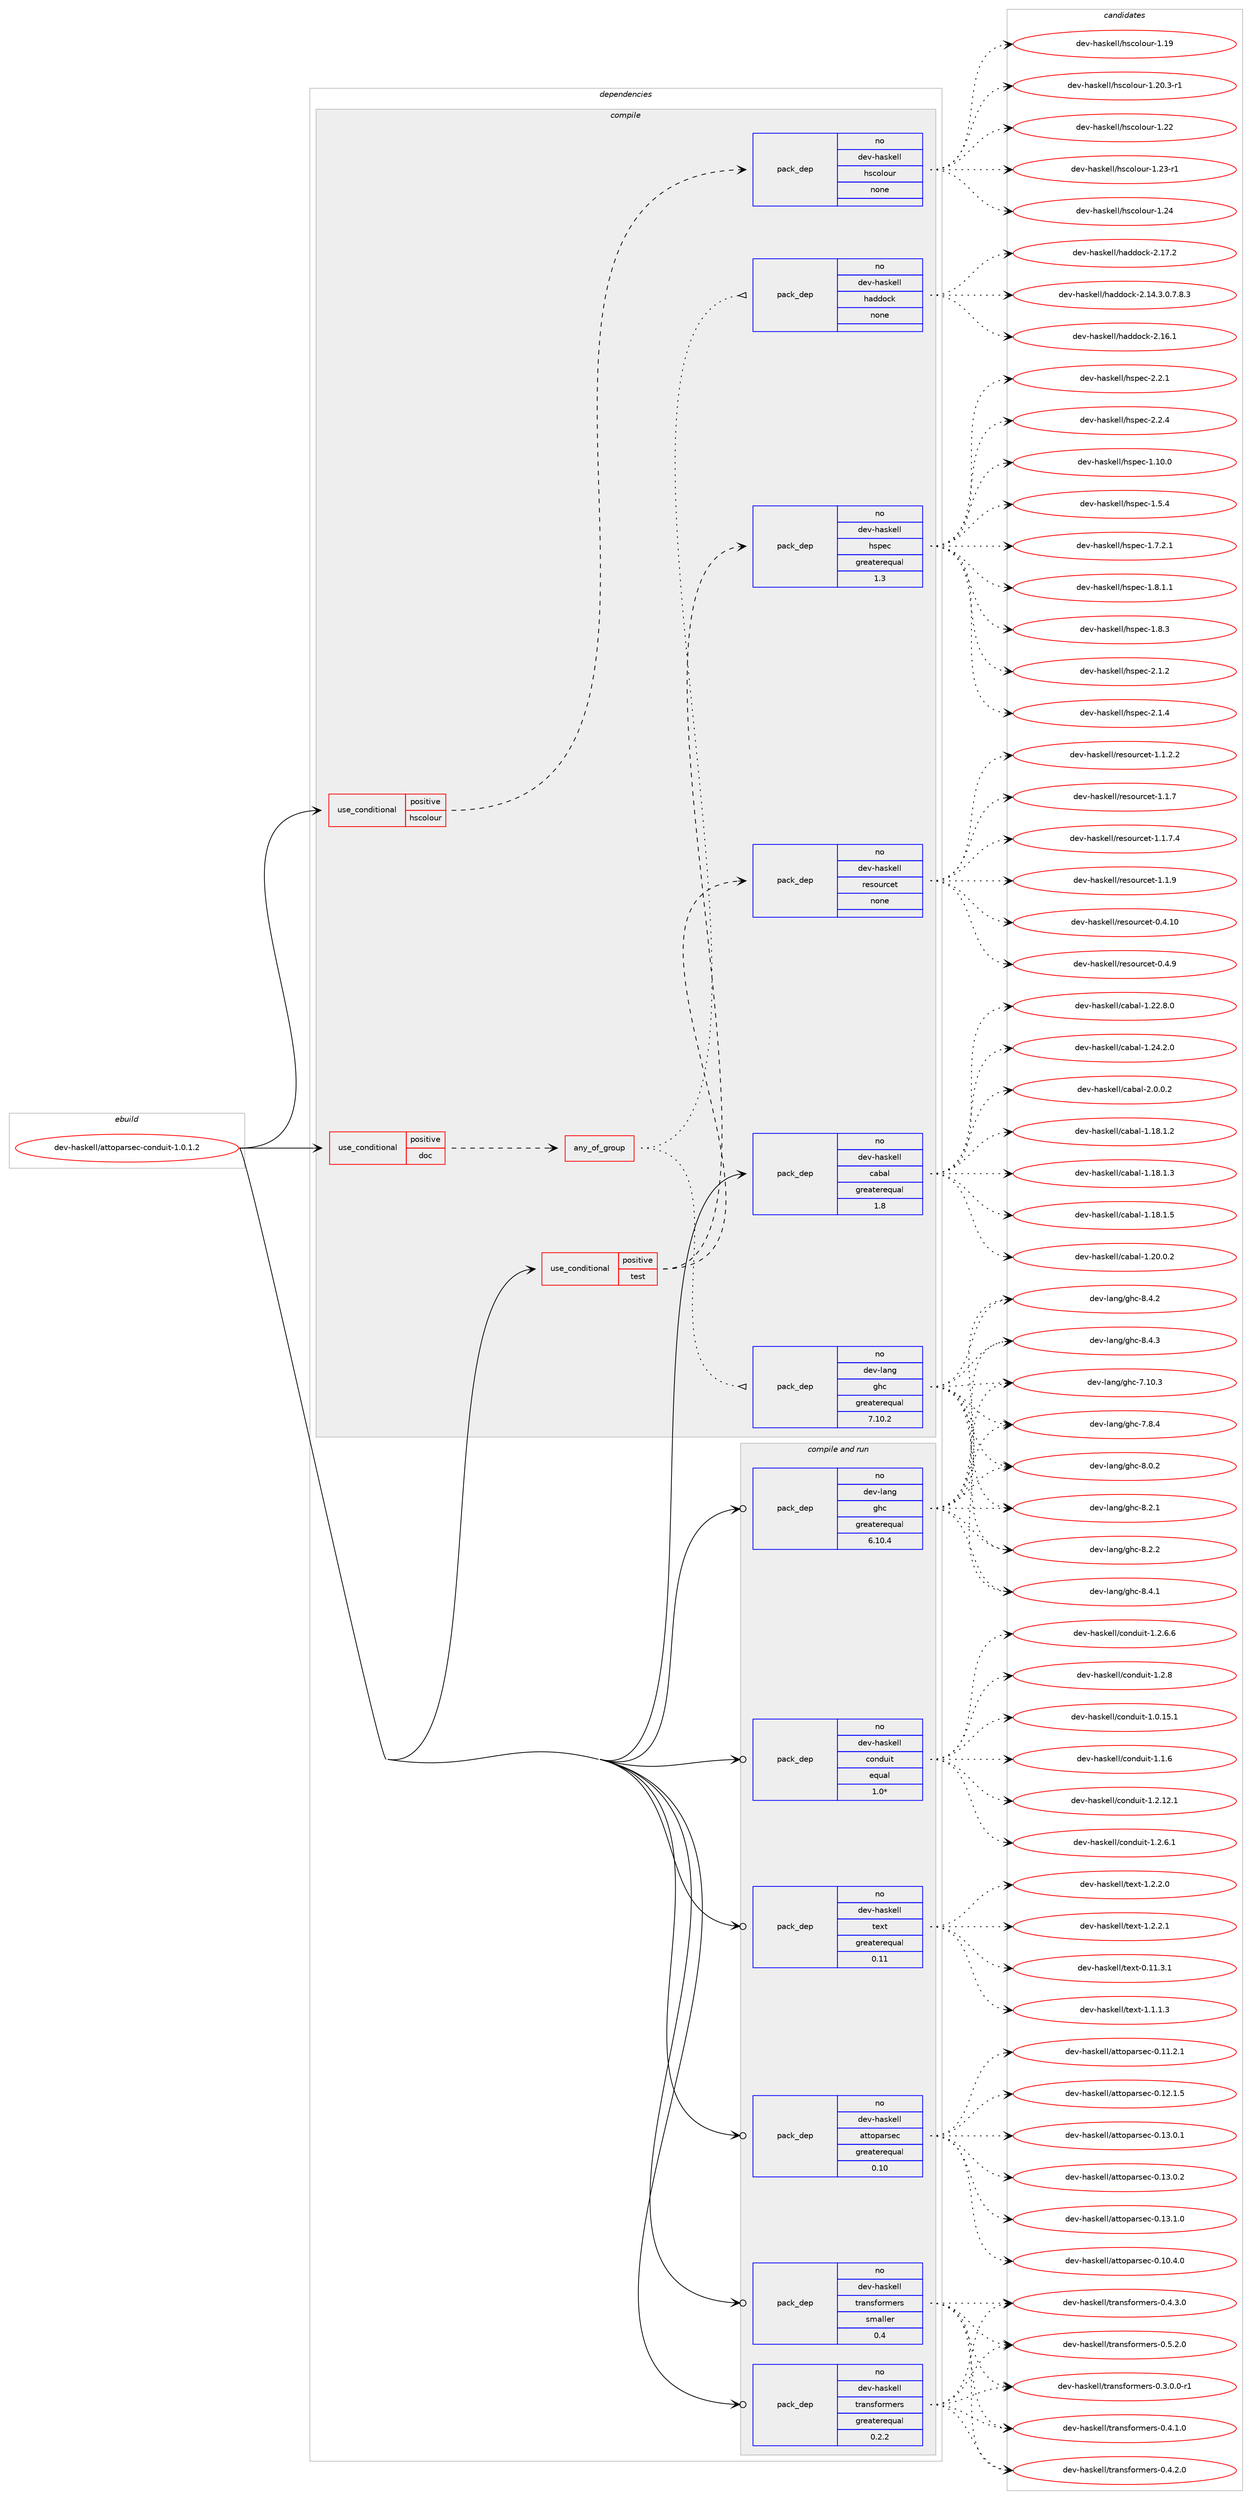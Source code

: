 digraph prolog {

# *************
# Graph options
# *************

newrank=true;
concentrate=true;
compound=true;
graph [rankdir=LR,fontname=Helvetica,fontsize=10,ranksep=1.5];#, ranksep=2.5, nodesep=0.2];
edge  [arrowhead=vee];
node  [fontname=Helvetica,fontsize=10];

# **********
# The ebuild
# **********

subgraph cluster_leftcol {
color=gray;
rank=same;
label=<<i>ebuild</i>>;
id [label="dev-haskell/attoparsec-conduit-1.0.1.2", color=red, width=4, href="../dev-haskell/attoparsec-conduit-1.0.1.2.svg"];
}

# ****************
# The dependencies
# ****************

subgraph cluster_midcol {
color=gray;
label=<<i>dependencies</i>>;
subgraph cluster_compile {
fillcolor="#eeeeee";
style=filled;
label=<<i>compile</i>>;
subgraph cond358617 {
dependency1326368 [label=<<TABLE BORDER="0" CELLBORDER="1" CELLSPACING="0" CELLPADDING="4"><TR><TD ROWSPAN="3" CELLPADDING="10">use_conditional</TD></TR><TR><TD>positive</TD></TR><TR><TD>doc</TD></TR></TABLE>>, shape=none, color=red];
subgraph any20541 {
dependency1326369 [label=<<TABLE BORDER="0" CELLBORDER="1" CELLSPACING="0" CELLPADDING="4"><TR><TD CELLPADDING="10">any_of_group</TD></TR></TABLE>>, shape=none, color=red];subgraph pack946658 {
dependency1326370 [label=<<TABLE BORDER="0" CELLBORDER="1" CELLSPACING="0" CELLPADDING="4" WIDTH="220"><TR><TD ROWSPAN="6" CELLPADDING="30">pack_dep</TD></TR><TR><TD WIDTH="110">no</TD></TR><TR><TD>dev-haskell</TD></TR><TR><TD>haddock</TD></TR><TR><TD>none</TD></TR><TR><TD></TD></TR></TABLE>>, shape=none, color=blue];
}
dependency1326369:e -> dependency1326370:w [weight=20,style="dotted",arrowhead="oinv"];
subgraph pack946659 {
dependency1326371 [label=<<TABLE BORDER="0" CELLBORDER="1" CELLSPACING="0" CELLPADDING="4" WIDTH="220"><TR><TD ROWSPAN="6" CELLPADDING="30">pack_dep</TD></TR><TR><TD WIDTH="110">no</TD></TR><TR><TD>dev-lang</TD></TR><TR><TD>ghc</TD></TR><TR><TD>greaterequal</TD></TR><TR><TD>7.10.2</TD></TR></TABLE>>, shape=none, color=blue];
}
dependency1326369:e -> dependency1326371:w [weight=20,style="dotted",arrowhead="oinv"];
}
dependency1326368:e -> dependency1326369:w [weight=20,style="dashed",arrowhead="vee"];
}
id:e -> dependency1326368:w [weight=20,style="solid",arrowhead="vee"];
subgraph cond358618 {
dependency1326372 [label=<<TABLE BORDER="0" CELLBORDER="1" CELLSPACING="0" CELLPADDING="4"><TR><TD ROWSPAN="3" CELLPADDING="10">use_conditional</TD></TR><TR><TD>positive</TD></TR><TR><TD>hscolour</TD></TR></TABLE>>, shape=none, color=red];
subgraph pack946660 {
dependency1326373 [label=<<TABLE BORDER="0" CELLBORDER="1" CELLSPACING="0" CELLPADDING="4" WIDTH="220"><TR><TD ROWSPAN="6" CELLPADDING="30">pack_dep</TD></TR><TR><TD WIDTH="110">no</TD></TR><TR><TD>dev-haskell</TD></TR><TR><TD>hscolour</TD></TR><TR><TD>none</TD></TR><TR><TD></TD></TR></TABLE>>, shape=none, color=blue];
}
dependency1326372:e -> dependency1326373:w [weight=20,style="dashed",arrowhead="vee"];
}
id:e -> dependency1326372:w [weight=20,style="solid",arrowhead="vee"];
subgraph cond358619 {
dependency1326374 [label=<<TABLE BORDER="0" CELLBORDER="1" CELLSPACING="0" CELLPADDING="4"><TR><TD ROWSPAN="3" CELLPADDING="10">use_conditional</TD></TR><TR><TD>positive</TD></TR><TR><TD>test</TD></TR></TABLE>>, shape=none, color=red];
subgraph pack946661 {
dependency1326375 [label=<<TABLE BORDER="0" CELLBORDER="1" CELLSPACING="0" CELLPADDING="4" WIDTH="220"><TR><TD ROWSPAN="6" CELLPADDING="30">pack_dep</TD></TR><TR><TD WIDTH="110">no</TD></TR><TR><TD>dev-haskell</TD></TR><TR><TD>hspec</TD></TR><TR><TD>greaterequal</TD></TR><TR><TD>1.3</TD></TR></TABLE>>, shape=none, color=blue];
}
dependency1326374:e -> dependency1326375:w [weight=20,style="dashed",arrowhead="vee"];
subgraph pack946662 {
dependency1326376 [label=<<TABLE BORDER="0" CELLBORDER="1" CELLSPACING="0" CELLPADDING="4" WIDTH="220"><TR><TD ROWSPAN="6" CELLPADDING="30">pack_dep</TD></TR><TR><TD WIDTH="110">no</TD></TR><TR><TD>dev-haskell</TD></TR><TR><TD>resourcet</TD></TR><TR><TD>none</TD></TR><TR><TD></TD></TR></TABLE>>, shape=none, color=blue];
}
dependency1326374:e -> dependency1326376:w [weight=20,style="dashed",arrowhead="vee"];
}
id:e -> dependency1326374:w [weight=20,style="solid",arrowhead="vee"];
subgraph pack946663 {
dependency1326377 [label=<<TABLE BORDER="0" CELLBORDER="1" CELLSPACING="0" CELLPADDING="4" WIDTH="220"><TR><TD ROWSPAN="6" CELLPADDING="30">pack_dep</TD></TR><TR><TD WIDTH="110">no</TD></TR><TR><TD>dev-haskell</TD></TR><TR><TD>cabal</TD></TR><TR><TD>greaterequal</TD></TR><TR><TD>1.8</TD></TR></TABLE>>, shape=none, color=blue];
}
id:e -> dependency1326377:w [weight=20,style="solid",arrowhead="vee"];
}
subgraph cluster_compileandrun {
fillcolor="#eeeeee";
style=filled;
label=<<i>compile and run</i>>;
subgraph pack946664 {
dependency1326378 [label=<<TABLE BORDER="0" CELLBORDER="1" CELLSPACING="0" CELLPADDING="4" WIDTH="220"><TR><TD ROWSPAN="6" CELLPADDING="30">pack_dep</TD></TR><TR><TD WIDTH="110">no</TD></TR><TR><TD>dev-haskell</TD></TR><TR><TD>attoparsec</TD></TR><TR><TD>greaterequal</TD></TR><TR><TD>0.10</TD></TR></TABLE>>, shape=none, color=blue];
}
id:e -> dependency1326378:w [weight=20,style="solid",arrowhead="odotvee"];
subgraph pack946665 {
dependency1326379 [label=<<TABLE BORDER="0" CELLBORDER="1" CELLSPACING="0" CELLPADDING="4" WIDTH="220"><TR><TD ROWSPAN="6" CELLPADDING="30">pack_dep</TD></TR><TR><TD WIDTH="110">no</TD></TR><TR><TD>dev-haskell</TD></TR><TR><TD>conduit</TD></TR><TR><TD>equal</TD></TR><TR><TD>1.0*</TD></TR></TABLE>>, shape=none, color=blue];
}
id:e -> dependency1326379:w [weight=20,style="solid",arrowhead="odotvee"];
subgraph pack946666 {
dependency1326380 [label=<<TABLE BORDER="0" CELLBORDER="1" CELLSPACING="0" CELLPADDING="4" WIDTH="220"><TR><TD ROWSPAN="6" CELLPADDING="30">pack_dep</TD></TR><TR><TD WIDTH="110">no</TD></TR><TR><TD>dev-haskell</TD></TR><TR><TD>text</TD></TR><TR><TD>greaterequal</TD></TR><TR><TD>0.11</TD></TR></TABLE>>, shape=none, color=blue];
}
id:e -> dependency1326380:w [weight=20,style="solid",arrowhead="odotvee"];
subgraph pack946667 {
dependency1326381 [label=<<TABLE BORDER="0" CELLBORDER="1" CELLSPACING="0" CELLPADDING="4" WIDTH="220"><TR><TD ROWSPAN="6" CELLPADDING="30">pack_dep</TD></TR><TR><TD WIDTH="110">no</TD></TR><TR><TD>dev-haskell</TD></TR><TR><TD>transformers</TD></TR><TR><TD>greaterequal</TD></TR><TR><TD>0.2.2</TD></TR></TABLE>>, shape=none, color=blue];
}
id:e -> dependency1326381:w [weight=20,style="solid",arrowhead="odotvee"];
subgraph pack946668 {
dependency1326382 [label=<<TABLE BORDER="0" CELLBORDER="1" CELLSPACING="0" CELLPADDING="4" WIDTH="220"><TR><TD ROWSPAN="6" CELLPADDING="30">pack_dep</TD></TR><TR><TD WIDTH="110">no</TD></TR><TR><TD>dev-haskell</TD></TR><TR><TD>transformers</TD></TR><TR><TD>smaller</TD></TR><TR><TD>0.4</TD></TR></TABLE>>, shape=none, color=blue];
}
id:e -> dependency1326382:w [weight=20,style="solid",arrowhead="odotvee"];
subgraph pack946669 {
dependency1326383 [label=<<TABLE BORDER="0" CELLBORDER="1" CELLSPACING="0" CELLPADDING="4" WIDTH="220"><TR><TD ROWSPAN="6" CELLPADDING="30">pack_dep</TD></TR><TR><TD WIDTH="110">no</TD></TR><TR><TD>dev-lang</TD></TR><TR><TD>ghc</TD></TR><TR><TD>greaterequal</TD></TR><TR><TD>6.10.4</TD></TR></TABLE>>, shape=none, color=blue];
}
id:e -> dependency1326383:w [weight=20,style="solid",arrowhead="odotvee"];
}
subgraph cluster_run {
fillcolor="#eeeeee";
style=filled;
label=<<i>run</i>>;
}
}

# **************
# The candidates
# **************

subgraph cluster_choices {
rank=same;
color=gray;
label=<<i>candidates</i>>;

subgraph choice946658 {
color=black;
nodesep=1;
choice1001011184510497115107101108108471049710010011199107455046495246514648465546564651 [label="dev-haskell/haddock-2.14.3.0.7.8.3", color=red, width=4,href="../dev-haskell/haddock-2.14.3.0.7.8.3.svg"];
choice100101118451049711510710110810847104971001001119910745504649544649 [label="dev-haskell/haddock-2.16.1", color=red, width=4,href="../dev-haskell/haddock-2.16.1.svg"];
choice100101118451049711510710110810847104971001001119910745504649554650 [label="dev-haskell/haddock-2.17.2", color=red, width=4,href="../dev-haskell/haddock-2.17.2.svg"];
dependency1326370:e -> choice1001011184510497115107101108108471049710010011199107455046495246514648465546564651:w [style=dotted,weight="100"];
dependency1326370:e -> choice100101118451049711510710110810847104971001001119910745504649544649:w [style=dotted,weight="100"];
dependency1326370:e -> choice100101118451049711510710110810847104971001001119910745504649554650:w [style=dotted,weight="100"];
}
subgraph choice946659 {
color=black;
nodesep=1;
choice1001011184510897110103471031049945554649484651 [label="dev-lang/ghc-7.10.3", color=red, width=4,href="../dev-lang/ghc-7.10.3.svg"];
choice10010111845108971101034710310499455546564652 [label="dev-lang/ghc-7.8.4", color=red, width=4,href="../dev-lang/ghc-7.8.4.svg"];
choice10010111845108971101034710310499455646484650 [label="dev-lang/ghc-8.0.2", color=red, width=4,href="../dev-lang/ghc-8.0.2.svg"];
choice10010111845108971101034710310499455646504649 [label="dev-lang/ghc-8.2.1", color=red, width=4,href="../dev-lang/ghc-8.2.1.svg"];
choice10010111845108971101034710310499455646504650 [label="dev-lang/ghc-8.2.2", color=red, width=4,href="../dev-lang/ghc-8.2.2.svg"];
choice10010111845108971101034710310499455646524649 [label="dev-lang/ghc-8.4.1", color=red, width=4,href="../dev-lang/ghc-8.4.1.svg"];
choice10010111845108971101034710310499455646524650 [label="dev-lang/ghc-8.4.2", color=red, width=4,href="../dev-lang/ghc-8.4.2.svg"];
choice10010111845108971101034710310499455646524651 [label="dev-lang/ghc-8.4.3", color=red, width=4,href="../dev-lang/ghc-8.4.3.svg"];
dependency1326371:e -> choice1001011184510897110103471031049945554649484651:w [style=dotted,weight="100"];
dependency1326371:e -> choice10010111845108971101034710310499455546564652:w [style=dotted,weight="100"];
dependency1326371:e -> choice10010111845108971101034710310499455646484650:w [style=dotted,weight="100"];
dependency1326371:e -> choice10010111845108971101034710310499455646504649:w [style=dotted,weight="100"];
dependency1326371:e -> choice10010111845108971101034710310499455646504650:w [style=dotted,weight="100"];
dependency1326371:e -> choice10010111845108971101034710310499455646524649:w [style=dotted,weight="100"];
dependency1326371:e -> choice10010111845108971101034710310499455646524650:w [style=dotted,weight="100"];
dependency1326371:e -> choice10010111845108971101034710310499455646524651:w [style=dotted,weight="100"];
}
subgraph choice946660 {
color=black;
nodesep=1;
choice100101118451049711510710110810847104115991111081111171144549464957 [label="dev-haskell/hscolour-1.19", color=red, width=4,href="../dev-haskell/hscolour-1.19.svg"];
choice10010111845104971151071011081084710411599111108111117114454946504846514511449 [label="dev-haskell/hscolour-1.20.3-r1", color=red, width=4,href="../dev-haskell/hscolour-1.20.3-r1.svg"];
choice100101118451049711510710110810847104115991111081111171144549465050 [label="dev-haskell/hscolour-1.22", color=red, width=4,href="../dev-haskell/hscolour-1.22.svg"];
choice1001011184510497115107101108108471041159911110811111711445494650514511449 [label="dev-haskell/hscolour-1.23-r1", color=red, width=4,href="../dev-haskell/hscolour-1.23-r1.svg"];
choice100101118451049711510710110810847104115991111081111171144549465052 [label="dev-haskell/hscolour-1.24", color=red, width=4,href="../dev-haskell/hscolour-1.24.svg"];
dependency1326373:e -> choice100101118451049711510710110810847104115991111081111171144549464957:w [style=dotted,weight="100"];
dependency1326373:e -> choice10010111845104971151071011081084710411599111108111117114454946504846514511449:w [style=dotted,weight="100"];
dependency1326373:e -> choice100101118451049711510710110810847104115991111081111171144549465050:w [style=dotted,weight="100"];
dependency1326373:e -> choice1001011184510497115107101108108471041159911110811111711445494650514511449:w [style=dotted,weight="100"];
dependency1326373:e -> choice100101118451049711510710110810847104115991111081111171144549465052:w [style=dotted,weight="100"];
}
subgraph choice946661 {
color=black;
nodesep=1;
choice1001011184510497115107101108108471041151121019945494649484648 [label="dev-haskell/hspec-1.10.0", color=red, width=4,href="../dev-haskell/hspec-1.10.0.svg"];
choice10010111845104971151071011081084710411511210199454946534652 [label="dev-haskell/hspec-1.5.4", color=red, width=4,href="../dev-haskell/hspec-1.5.4.svg"];
choice100101118451049711510710110810847104115112101994549465546504649 [label="dev-haskell/hspec-1.7.2.1", color=red, width=4,href="../dev-haskell/hspec-1.7.2.1.svg"];
choice100101118451049711510710110810847104115112101994549465646494649 [label="dev-haskell/hspec-1.8.1.1", color=red, width=4,href="../dev-haskell/hspec-1.8.1.1.svg"];
choice10010111845104971151071011081084710411511210199454946564651 [label="dev-haskell/hspec-1.8.3", color=red, width=4,href="../dev-haskell/hspec-1.8.3.svg"];
choice10010111845104971151071011081084710411511210199455046494650 [label="dev-haskell/hspec-2.1.2", color=red, width=4,href="../dev-haskell/hspec-2.1.2.svg"];
choice10010111845104971151071011081084710411511210199455046494652 [label="dev-haskell/hspec-2.1.4", color=red, width=4,href="../dev-haskell/hspec-2.1.4.svg"];
choice10010111845104971151071011081084710411511210199455046504649 [label="dev-haskell/hspec-2.2.1", color=red, width=4,href="../dev-haskell/hspec-2.2.1.svg"];
choice10010111845104971151071011081084710411511210199455046504652 [label="dev-haskell/hspec-2.2.4", color=red, width=4,href="../dev-haskell/hspec-2.2.4.svg"];
dependency1326375:e -> choice1001011184510497115107101108108471041151121019945494649484648:w [style=dotted,weight="100"];
dependency1326375:e -> choice10010111845104971151071011081084710411511210199454946534652:w [style=dotted,weight="100"];
dependency1326375:e -> choice100101118451049711510710110810847104115112101994549465546504649:w [style=dotted,weight="100"];
dependency1326375:e -> choice100101118451049711510710110810847104115112101994549465646494649:w [style=dotted,weight="100"];
dependency1326375:e -> choice10010111845104971151071011081084710411511210199454946564651:w [style=dotted,weight="100"];
dependency1326375:e -> choice10010111845104971151071011081084710411511210199455046494650:w [style=dotted,weight="100"];
dependency1326375:e -> choice10010111845104971151071011081084710411511210199455046494652:w [style=dotted,weight="100"];
dependency1326375:e -> choice10010111845104971151071011081084710411511210199455046504649:w [style=dotted,weight="100"];
dependency1326375:e -> choice10010111845104971151071011081084710411511210199455046504652:w [style=dotted,weight="100"];
}
subgraph choice946662 {
color=black;
nodesep=1;
choice1001011184510497115107101108108471141011151111171149910111645484652464948 [label="dev-haskell/resourcet-0.4.10", color=red, width=4,href="../dev-haskell/resourcet-0.4.10.svg"];
choice10010111845104971151071011081084711410111511111711499101116454846524657 [label="dev-haskell/resourcet-0.4.9", color=red, width=4,href="../dev-haskell/resourcet-0.4.9.svg"];
choice100101118451049711510710110810847114101115111117114991011164549464946504650 [label="dev-haskell/resourcet-1.1.2.2", color=red, width=4,href="../dev-haskell/resourcet-1.1.2.2.svg"];
choice10010111845104971151071011081084711410111511111711499101116454946494655 [label="dev-haskell/resourcet-1.1.7", color=red, width=4,href="../dev-haskell/resourcet-1.1.7.svg"];
choice100101118451049711510710110810847114101115111117114991011164549464946554652 [label="dev-haskell/resourcet-1.1.7.4", color=red, width=4,href="../dev-haskell/resourcet-1.1.7.4.svg"];
choice10010111845104971151071011081084711410111511111711499101116454946494657 [label="dev-haskell/resourcet-1.1.9", color=red, width=4,href="../dev-haskell/resourcet-1.1.9.svg"];
dependency1326376:e -> choice1001011184510497115107101108108471141011151111171149910111645484652464948:w [style=dotted,weight="100"];
dependency1326376:e -> choice10010111845104971151071011081084711410111511111711499101116454846524657:w [style=dotted,weight="100"];
dependency1326376:e -> choice100101118451049711510710110810847114101115111117114991011164549464946504650:w [style=dotted,weight="100"];
dependency1326376:e -> choice10010111845104971151071011081084711410111511111711499101116454946494655:w [style=dotted,weight="100"];
dependency1326376:e -> choice100101118451049711510710110810847114101115111117114991011164549464946554652:w [style=dotted,weight="100"];
dependency1326376:e -> choice10010111845104971151071011081084711410111511111711499101116454946494657:w [style=dotted,weight="100"];
}
subgraph choice946663 {
color=black;
nodesep=1;
choice10010111845104971151071011081084799979897108454946495646494650 [label="dev-haskell/cabal-1.18.1.2", color=red, width=4,href="../dev-haskell/cabal-1.18.1.2.svg"];
choice10010111845104971151071011081084799979897108454946495646494651 [label="dev-haskell/cabal-1.18.1.3", color=red, width=4,href="../dev-haskell/cabal-1.18.1.3.svg"];
choice10010111845104971151071011081084799979897108454946495646494653 [label="dev-haskell/cabal-1.18.1.5", color=red, width=4,href="../dev-haskell/cabal-1.18.1.5.svg"];
choice10010111845104971151071011081084799979897108454946504846484650 [label="dev-haskell/cabal-1.20.0.2", color=red, width=4,href="../dev-haskell/cabal-1.20.0.2.svg"];
choice10010111845104971151071011081084799979897108454946505046564648 [label="dev-haskell/cabal-1.22.8.0", color=red, width=4,href="../dev-haskell/cabal-1.22.8.0.svg"];
choice10010111845104971151071011081084799979897108454946505246504648 [label="dev-haskell/cabal-1.24.2.0", color=red, width=4,href="../dev-haskell/cabal-1.24.2.0.svg"];
choice100101118451049711510710110810847999798971084550464846484650 [label="dev-haskell/cabal-2.0.0.2", color=red, width=4,href="../dev-haskell/cabal-2.0.0.2.svg"];
dependency1326377:e -> choice10010111845104971151071011081084799979897108454946495646494650:w [style=dotted,weight="100"];
dependency1326377:e -> choice10010111845104971151071011081084799979897108454946495646494651:w [style=dotted,weight="100"];
dependency1326377:e -> choice10010111845104971151071011081084799979897108454946495646494653:w [style=dotted,weight="100"];
dependency1326377:e -> choice10010111845104971151071011081084799979897108454946504846484650:w [style=dotted,weight="100"];
dependency1326377:e -> choice10010111845104971151071011081084799979897108454946505046564648:w [style=dotted,weight="100"];
dependency1326377:e -> choice10010111845104971151071011081084799979897108454946505246504648:w [style=dotted,weight="100"];
dependency1326377:e -> choice100101118451049711510710110810847999798971084550464846484650:w [style=dotted,weight="100"];
}
subgraph choice946664 {
color=black;
nodesep=1;
choice100101118451049711510710110810847971161161111129711411510199454846494846524648 [label="dev-haskell/attoparsec-0.10.4.0", color=red, width=4,href="../dev-haskell/attoparsec-0.10.4.0.svg"];
choice100101118451049711510710110810847971161161111129711411510199454846494946504649 [label="dev-haskell/attoparsec-0.11.2.1", color=red, width=4,href="../dev-haskell/attoparsec-0.11.2.1.svg"];
choice100101118451049711510710110810847971161161111129711411510199454846495046494653 [label="dev-haskell/attoparsec-0.12.1.5", color=red, width=4,href="../dev-haskell/attoparsec-0.12.1.5.svg"];
choice100101118451049711510710110810847971161161111129711411510199454846495146484649 [label="dev-haskell/attoparsec-0.13.0.1", color=red, width=4,href="../dev-haskell/attoparsec-0.13.0.1.svg"];
choice100101118451049711510710110810847971161161111129711411510199454846495146484650 [label="dev-haskell/attoparsec-0.13.0.2", color=red, width=4,href="../dev-haskell/attoparsec-0.13.0.2.svg"];
choice100101118451049711510710110810847971161161111129711411510199454846495146494648 [label="dev-haskell/attoparsec-0.13.1.0", color=red, width=4,href="../dev-haskell/attoparsec-0.13.1.0.svg"];
dependency1326378:e -> choice100101118451049711510710110810847971161161111129711411510199454846494846524648:w [style=dotted,weight="100"];
dependency1326378:e -> choice100101118451049711510710110810847971161161111129711411510199454846494946504649:w [style=dotted,weight="100"];
dependency1326378:e -> choice100101118451049711510710110810847971161161111129711411510199454846495046494653:w [style=dotted,weight="100"];
dependency1326378:e -> choice100101118451049711510710110810847971161161111129711411510199454846495146484649:w [style=dotted,weight="100"];
dependency1326378:e -> choice100101118451049711510710110810847971161161111129711411510199454846495146484650:w [style=dotted,weight="100"];
dependency1326378:e -> choice100101118451049711510710110810847971161161111129711411510199454846495146494648:w [style=dotted,weight="100"];
}
subgraph choice946665 {
color=black;
nodesep=1;
choice10010111845104971151071011081084799111110100117105116454946484649534649 [label="dev-haskell/conduit-1.0.15.1", color=red, width=4,href="../dev-haskell/conduit-1.0.15.1.svg"];
choice10010111845104971151071011081084799111110100117105116454946494654 [label="dev-haskell/conduit-1.1.6", color=red, width=4,href="../dev-haskell/conduit-1.1.6.svg"];
choice10010111845104971151071011081084799111110100117105116454946504649504649 [label="dev-haskell/conduit-1.2.12.1", color=red, width=4,href="../dev-haskell/conduit-1.2.12.1.svg"];
choice100101118451049711510710110810847991111101001171051164549465046544649 [label="dev-haskell/conduit-1.2.6.1", color=red, width=4,href="../dev-haskell/conduit-1.2.6.1.svg"];
choice100101118451049711510710110810847991111101001171051164549465046544654 [label="dev-haskell/conduit-1.2.6.6", color=red, width=4,href="../dev-haskell/conduit-1.2.6.6.svg"];
choice10010111845104971151071011081084799111110100117105116454946504656 [label="dev-haskell/conduit-1.2.8", color=red, width=4,href="../dev-haskell/conduit-1.2.8.svg"];
dependency1326379:e -> choice10010111845104971151071011081084799111110100117105116454946484649534649:w [style=dotted,weight="100"];
dependency1326379:e -> choice10010111845104971151071011081084799111110100117105116454946494654:w [style=dotted,weight="100"];
dependency1326379:e -> choice10010111845104971151071011081084799111110100117105116454946504649504649:w [style=dotted,weight="100"];
dependency1326379:e -> choice100101118451049711510710110810847991111101001171051164549465046544649:w [style=dotted,weight="100"];
dependency1326379:e -> choice100101118451049711510710110810847991111101001171051164549465046544654:w [style=dotted,weight="100"];
dependency1326379:e -> choice10010111845104971151071011081084799111110100117105116454946504656:w [style=dotted,weight="100"];
}
subgraph choice946666 {
color=black;
nodesep=1;
choice100101118451049711510710110810847116101120116454846494946514649 [label="dev-haskell/text-0.11.3.1", color=red, width=4,href="../dev-haskell/text-0.11.3.1.svg"];
choice1001011184510497115107101108108471161011201164549464946494651 [label="dev-haskell/text-1.1.1.3", color=red, width=4,href="../dev-haskell/text-1.1.1.3.svg"];
choice1001011184510497115107101108108471161011201164549465046504648 [label="dev-haskell/text-1.2.2.0", color=red, width=4,href="../dev-haskell/text-1.2.2.0.svg"];
choice1001011184510497115107101108108471161011201164549465046504649 [label="dev-haskell/text-1.2.2.1", color=red, width=4,href="../dev-haskell/text-1.2.2.1.svg"];
dependency1326380:e -> choice100101118451049711510710110810847116101120116454846494946514649:w [style=dotted,weight="100"];
dependency1326380:e -> choice1001011184510497115107101108108471161011201164549464946494651:w [style=dotted,weight="100"];
dependency1326380:e -> choice1001011184510497115107101108108471161011201164549465046504648:w [style=dotted,weight="100"];
dependency1326380:e -> choice1001011184510497115107101108108471161011201164549465046504649:w [style=dotted,weight="100"];
}
subgraph choice946667 {
color=black;
nodesep=1;
choice1001011184510497115107101108108471161149711011510211111410910111411545484651464846484511449 [label="dev-haskell/transformers-0.3.0.0-r1", color=red, width=4,href="../dev-haskell/transformers-0.3.0.0-r1.svg"];
choice100101118451049711510710110810847116114971101151021111141091011141154548465246494648 [label="dev-haskell/transformers-0.4.1.0", color=red, width=4,href="../dev-haskell/transformers-0.4.1.0.svg"];
choice100101118451049711510710110810847116114971101151021111141091011141154548465246504648 [label="dev-haskell/transformers-0.4.2.0", color=red, width=4,href="../dev-haskell/transformers-0.4.2.0.svg"];
choice100101118451049711510710110810847116114971101151021111141091011141154548465246514648 [label="dev-haskell/transformers-0.4.3.0", color=red, width=4,href="../dev-haskell/transformers-0.4.3.0.svg"];
choice100101118451049711510710110810847116114971101151021111141091011141154548465346504648 [label="dev-haskell/transformers-0.5.2.0", color=red, width=4,href="../dev-haskell/transformers-0.5.2.0.svg"];
dependency1326381:e -> choice1001011184510497115107101108108471161149711011510211111410910111411545484651464846484511449:w [style=dotted,weight="100"];
dependency1326381:e -> choice100101118451049711510710110810847116114971101151021111141091011141154548465246494648:w [style=dotted,weight="100"];
dependency1326381:e -> choice100101118451049711510710110810847116114971101151021111141091011141154548465246504648:w [style=dotted,weight="100"];
dependency1326381:e -> choice100101118451049711510710110810847116114971101151021111141091011141154548465246514648:w [style=dotted,weight="100"];
dependency1326381:e -> choice100101118451049711510710110810847116114971101151021111141091011141154548465346504648:w [style=dotted,weight="100"];
}
subgraph choice946668 {
color=black;
nodesep=1;
choice1001011184510497115107101108108471161149711011510211111410910111411545484651464846484511449 [label="dev-haskell/transformers-0.3.0.0-r1", color=red, width=4,href="../dev-haskell/transformers-0.3.0.0-r1.svg"];
choice100101118451049711510710110810847116114971101151021111141091011141154548465246494648 [label="dev-haskell/transformers-0.4.1.0", color=red, width=4,href="../dev-haskell/transformers-0.4.1.0.svg"];
choice100101118451049711510710110810847116114971101151021111141091011141154548465246504648 [label="dev-haskell/transformers-0.4.2.0", color=red, width=4,href="../dev-haskell/transformers-0.4.2.0.svg"];
choice100101118451049711510710110810847116114971101151021111141091011141154548465246514648 [label="dev-haskell/transformers-0.4.3.0", color=red, width=4,href="../dev-haskell/transformers-0.4.3.0.svg"];
choice100101118451049711510710110810847116114971101151021111141091011141154548465346504648 [label="dev-haskell/transformers-0.5.2.0", color=red, width=4,href="../dev-haskell/transformers-0.5.2.0.svg"];
dependency1326382:e -> choice1001011184510497115107101108108471161149711011510211111410910111411545484651464846484511449:w [style=dotted,weight="100"];
dependency1326382:e -> choice100101118451049711510710110810847116114971101151021111141091011141154548465246494648:w [style=dotted,weight="100"];
dependency1326382:e -> choice100101118451049711510710110810847116114971101151021111141091011141154548465246504648:w [style=dotted,weight="100"];
dependency1326382:e -> choice100101118451049711510710110810847116114971101151021111141091011141154548465246514648:w [style=dotted,weight="100"];
dependency1326382:e -> choice100101118451049711510710110810847116114971101151021111141091011141154548465346504648:w [style=dotted,weight="100"];
}
subgraph choice946669 {
color=black;
nodesep=1;
choice1001011184510897110103471031049945554649484651 [label="dev-lang/ghc-7.10.3", color=red, width=4,href="../dev-lang/ghc-7.10.3.svg"];
choice10010111845108971101034710310499455546564652 [label="dev-lang/ghc-7.8.4", color=red, width=4,href="../dev-lang/ghc-7.8.4.svg"];
choice10010111845108971101034710310499455646484650 [label="dev-lang/ghc-8.0.2", color=red, width=4,href="../dev-lang/ghc-8.0.2.svg"];
choice10010111845108971101034710310499455646504649 [label="dev-lang/ghc-8.2.1", color=red, width=4,href="../dev-lang/ghc-8.2.1.svg"];
choice10010111845108971101034710310499455646504650 [label="dev-lang/ghc-8.2.2", color=red, width=4,href="../dev-lang/ghc-8.2.2.svg"];
choice10010111845108971101034710310499455646524649 [label="dev-lang/ghc-8.4.1", color=red, width=4,href="../dev-lang/ghc-8.4.1.svg"];
choice10010111845108971101034710310499455646524650 [label="dev-lang/ghc-8.4.2", color=red, width=4,href="../dev-lang/ghc-8.4.2.svg"];
choice10010111845108971101034710310499455646524651 [label="dev-lang/ghc-8.4.3", color=red, width=4,href="../dev-lang/ghc-8.4.3.svg"];
dependency1326383:e -> choice1001011184510897110103471031049945554649484651:w [style=dotted,weight="100"];
dependency1326383:e -> choice10010111845108971101034710310499455546564652:w [style=dotted,weight="100"];
dependency1326383:e -> choice10010111845108971101034710310499455646484650:w [style=dotted,weight="100"];
dependency1326383:e -> choice10010111845108971101034710310499455646504649:w [style=dotted,weight="100"];
dependency1326383:e -> choice10010111845108971101034710310499455646504650:w [style=dotted,weight="100"];
dependency1326383:e -> choice10010111845108971101034710310499455646524649:w [style=dotted,weight="100"];
dependency1326383:e -> choice10010111845108971101034710310499455646524650:w [style=dotted,weight="100"];
dependency1326383:e -> choice10010111845108971101034710310499455646524651:w [style=dotted,weight="100"];
}
}

}
